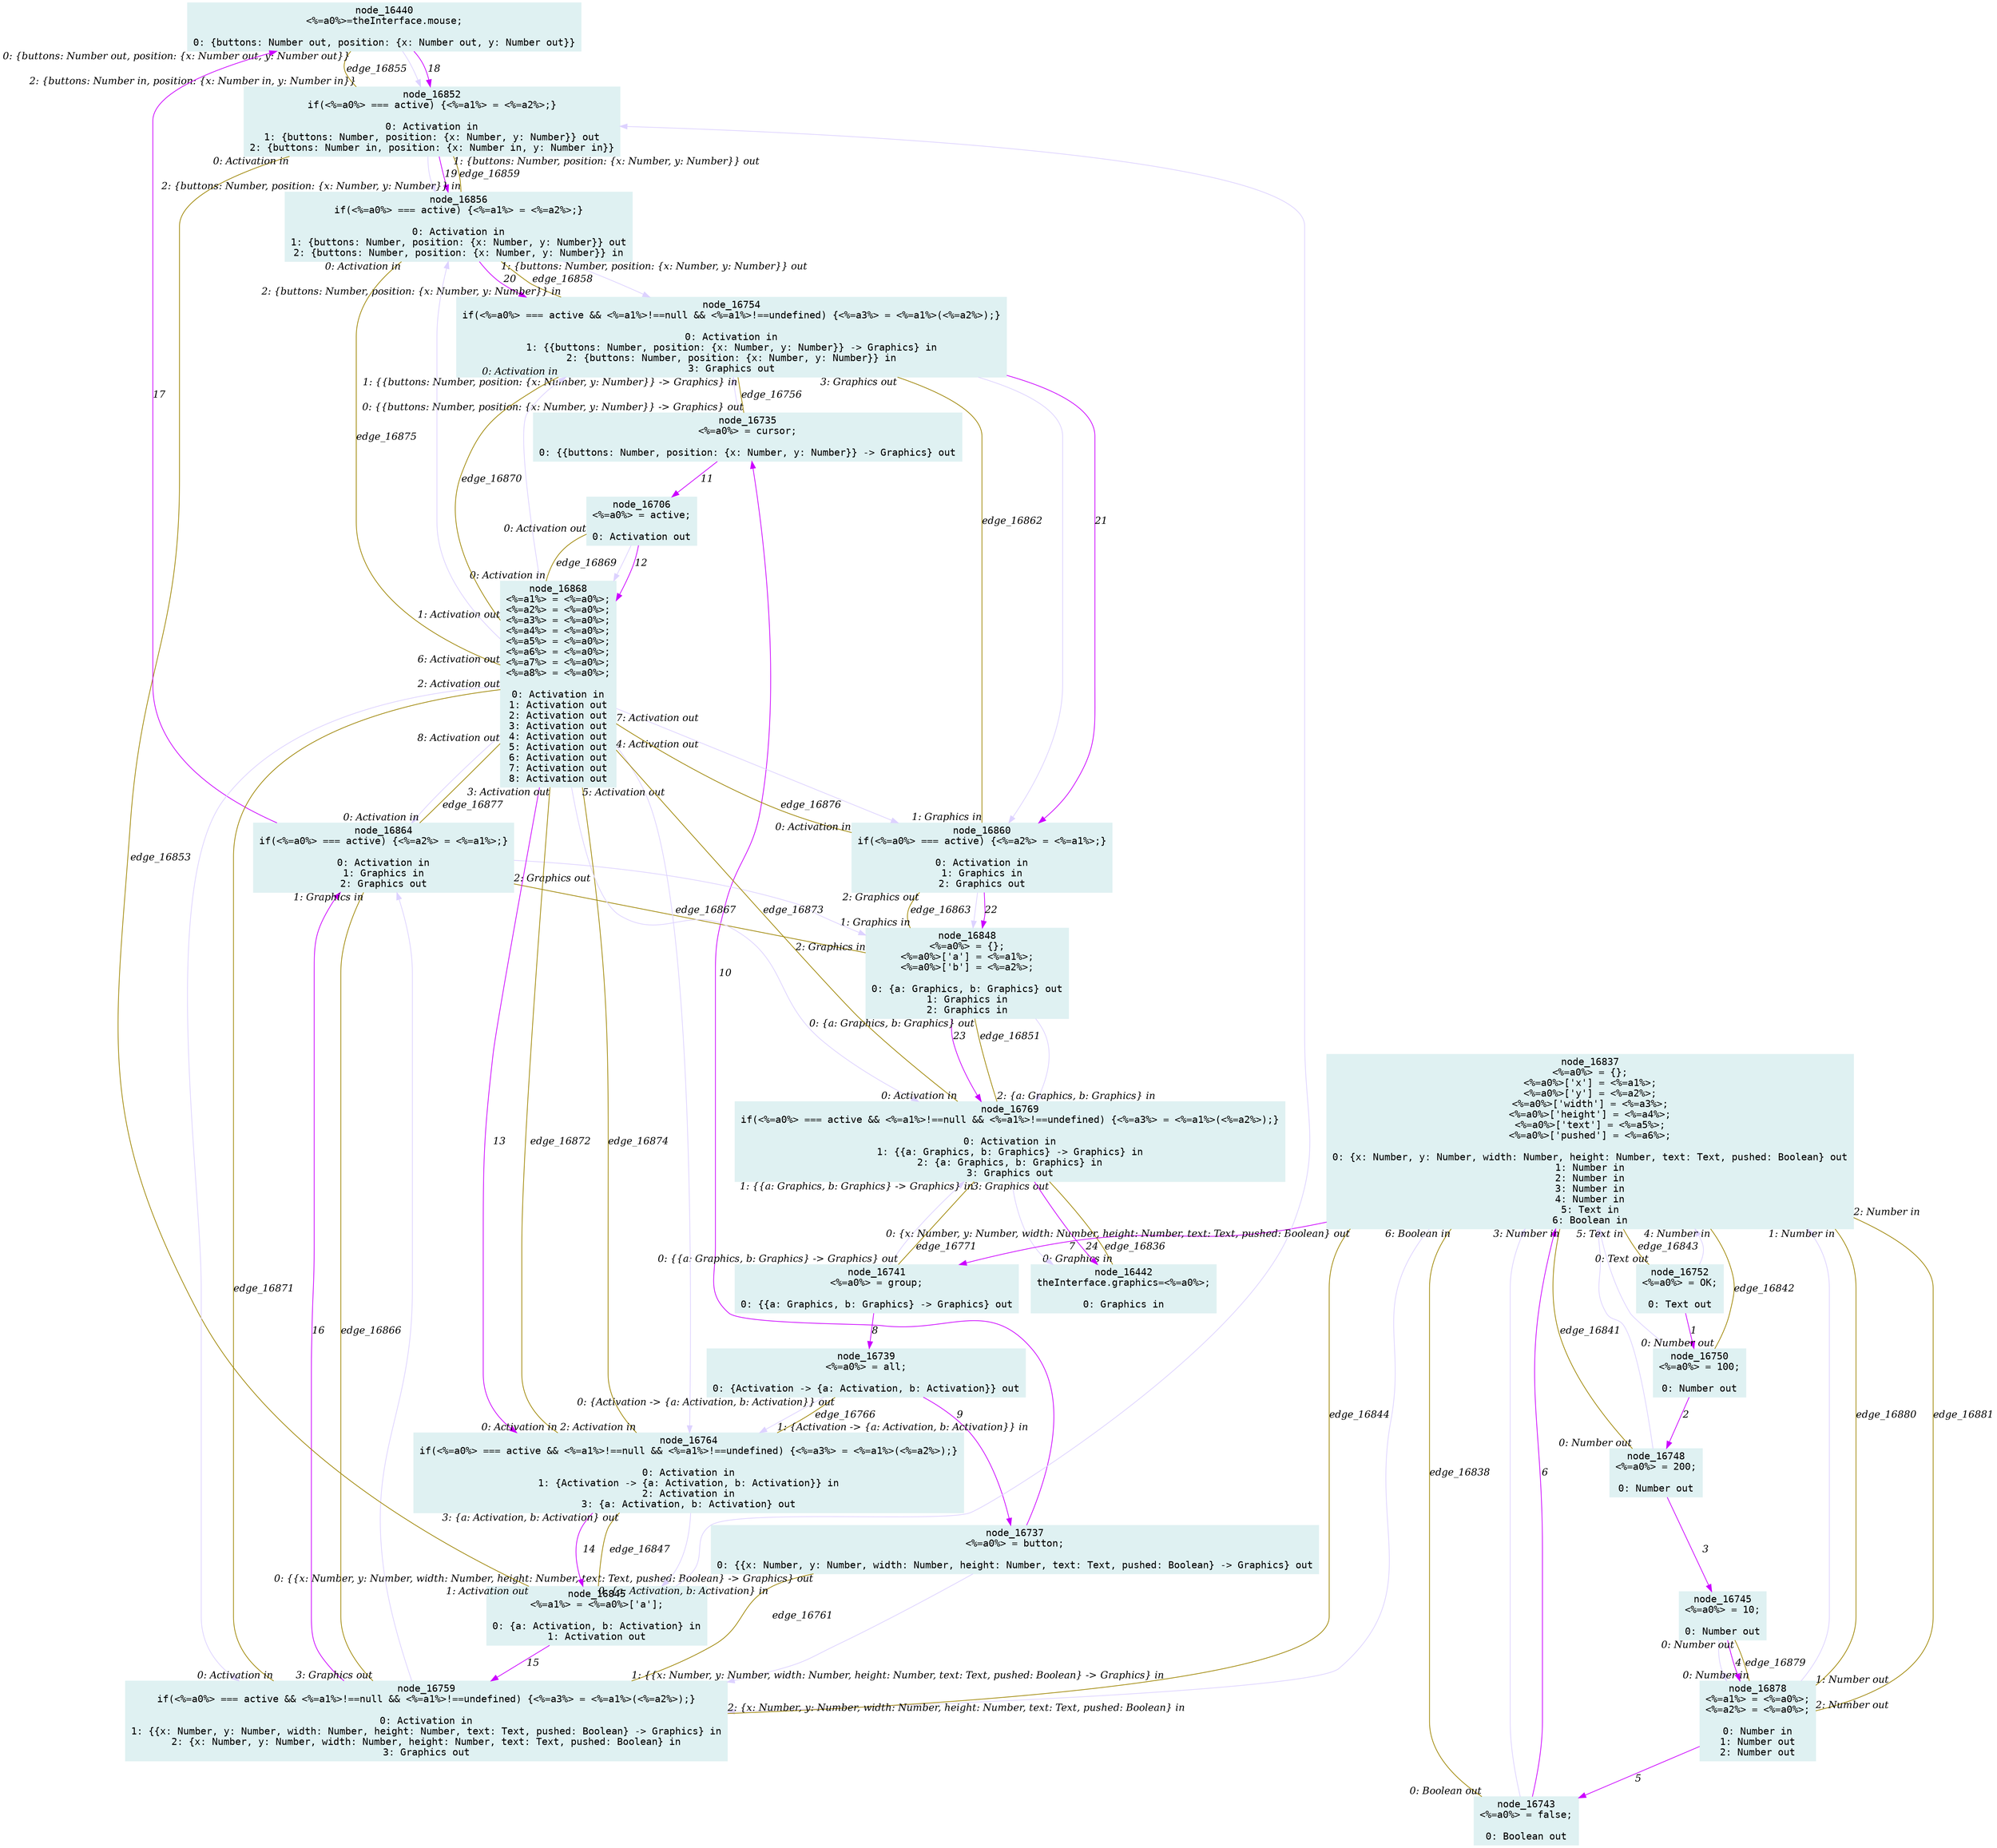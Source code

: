 digraph g{node_16440 [shape="box", style="filled", color="#dff1f2", fontname="Courier", label="node_16440
<%=a0%>=theInterface.mouse;

0: {buttons: Number out, position: {x: Number out, y: Number out}}" ]
node_16442 [shape="box", style="filled", color="#dff1f2", fontname="Courier", label="node_16442
theInterface.graphics=<%=a0%>;

0: Graphics in" ]
node_16706 [shape="box", style="filled", color="#dff1f2", fontname="Courier", label="node_16706
<%=a0%> = active;

0: Activation out" ]
node_16735 [shape="box", style="filled", color="#dff1f2", fontname="Courier", label="node_16735
<%=a0%> = cursor;

0: {{buttons: Number, position: {x: Number, y: Number}} -> Graphics} out" ]
node_16737 [shape="box", style="filled", color="#dff1f2", fontname="Courier", label="node_16737
<%=a0%> = button;

0: {{x: Number, y: Number, width: Number, height: Number, text: Text, pushed: Boolean} -> Graphics} out" ]
node_16739 [shape="box", style="filled", color="#dff1f2", fontname="Courier", label="node_16739
<%=a0%> = all;

0: {Activation -> {a: Activation, b: Activation}} out" ]
node_16741 [shape="box", style="filled", color="#dff1f2", fontname="Courier", label="node_16741
<%=a0%> = group;

0: {{a: Graphics, b: Graphics} -> Graphics} out" ]
node_16743 [shape="box", style="filled", color="#dff1f2", fontname="Courier", label="node_16743
<%=a0%> = false;

0: Boolean out" ]
node_16745 [shape="box", style="filled", color="#dff1f2", fontname="Courier", label="node_16745
<%=a0%> = 10;

0: Number out" ]
node_16748 [shape="box", style="filled", color="#dff1f2", fontname="Courier", label="node_16748
<%=a0%> = 200;

0: Number out" ]
node_16750 [shape="box", style="filled", color="#dff1f2", fontname="Courier", label="node_16750
<%=a0%> = 100;

0: Number out" ]
node_16752 [shape="box", style="filled", color="#dff1f2", fontname="Courier", label="node_16752
<%=a0%> = OK;

0: Text out" ]
node_16754 [shape="box", style="filled", color="#dff1f2", fontname="Courier", label="node_16754
if(<%=a0%> === active && <%=a1%>!==null && <%=a1%>!==undefined) {<%=a3%> = <%=a1%>(<%=a2%>);}

0: Activation in
1: {{buttons: Number, position: {x: Number, y: Number}} -> Graphics} in
2: {buttons: Number, position: {x: Number, y: Number}} in
3: Graphics out" ]
node_16759 [shape="box", style="filled", color="#dff1f2", fontname="Courier", label="node_16759
if(<%=a0%> === active && <%=a1%>!==null && <%=a1%>!==undefined) {<%=a3%> = <%=a1%>(<%=a2%>);}

0: Activation in
1: {{x: Number, y: Number, width: Number, height: Number, text: Text, pushed: Boolean} -> Graphics} in
2: {x: Number, y: Number, width: Number, height: Number, text: Text, pushed: Boolean} in
3: Graphics out" ]
node_16764 [shape="box", style="filled", color="#dff1f2", fontname="Courier", label="node_16764
if(<%=a0%> === active && <%=a1%>!==null && <%=a1%>!==undefined) {<%=a3%> = <%=a1%>(<%=a2%>);}

0: Activation in
1: {Activation -> {a: Activation, b: Activation}} in
2: Activation in
3: {a: Activation, b: Activation} out" ]
node_16769 [shape="box", style="filled", color="#dff1f2", fontname="Courier", label="node_16769
if(<%=a0%> === active && <%=a1%>!==null && <%=a1%>!==undefined) {<%=a3%> = <%=a1%>(<%=a2%>);}

0: Activation in
1: {{a: Graphics, b: Graphics} -> Graphics} in
2: {a: Graphics, b: Graphics} in
3: Graphics out" ]
node_16837 [shape="box", style="filled", color="#dff1f2", fontname="Courier", label="node_16837
<%=a0%> = {};
<%=a0%>['x'] = <%=a1%>;
<%=a0%>['y'] = <%=a2%>;
<%=a0%>['width'] = <%=a3%>;
<%=a0%>['height'] = <%=a4%>;
<%=a0%>['text'] = <%=a5%>;
<%=a0%>['pushed'] = <%=a6%>;

0: {x: Number, y: Number, width: Number, height: Number, text: Text, pushed: Boolean} out
1: Number in
2: Number in
3: Number in
4: Number in
5: Text in
6: Boolean in" ]
node_16845 [shape="box", style="filled", color="#dff1f2", fontname="Courier", label="node_16845
<%=a1%> = <%=a0%>['a'];

0: {a: Activation, b: Activation} in
1: Activation out" ]
node_16848 [shape="box", style="filled", color="#dff1f2", fontname="Courier", label="node_16848
<%=a0%> = {};
<%=a0%>['a'] = <%=a1%>;
<%=a0%>['b'] = <%=a2%>;

0: {a: Graphics, b: Graphics} out
1: Graphics in
2: Graphics in" ]
node_16852 [shape="box", style="filled", color="#dff1f2", fontname="Courier", label="node_16852
if(<%=a0%> === active) {<%=a1%> = <%=a2%>;}

0: Activation in
1: {buttons: Number, position: {x: Number, y: Number}} out
2: {buttons: Number in, position: {x: Number in, y: Number in}}" ]
node_16856 [shape="box", style="filled", color="#dff1f2", fontname="Courier", label="node_16856
if(<%=a0%> === active) {<%=a1%> = <%=a2%>;}

0: Activation in
1: {buttons: Number, position: {x: Number, y: Number}} out
2: {buttons: Number, position: {x: Number, y: Number}} in" ]
node_16860 [shape="box", style="filled", color="#dff1f2", fontname="Courier", label="node_16860
if(<%=a0%> === active) {<%=a2%> = <%=a1%>;}

0: Activation in
1: Graphics in
2: Graphics out" ]
node_16864 [shape="box", style="filled", color="#dff1f2", fontname="Courier", label="node_16864
if(<%=a0%> === active) {<%=a2%> = <%=a1%>;}

0: Activation in
1: Graphics in
2: Graphics out" ]
node_16868 [shape="box", style="filled", color="#dff1f2", fontname="Courier", label="node_16868
<%=a1%> = <%=a0%>;
<%=a2%> = <%=a0%>;
<%=a3%> = <%=a0%>;
<%=a4%> = <%=a0%>;
<%=a5%> = <%=a0%>;
<%=a6%> = <%=a0%>;
<%=a7%> = <%=a0%>;
<%=a8%> = <%=a0%>;

0: Activation in
1: Activation out
2: Activation out
3: Activation out
4: Activation out
5: Activation out
6: Activation out
7: Activation out
8: Activation out" ]
node_16878 [shape="box", style="filled", color="#dff1f2", fontname="Courier", label="node_16878
<%=a1%> = <%=a0%>;
<%=a2%> = <%=a0%>;

0: Number in
1: Number out
2: Number out" ]
node_16769 -> node_16442 [dir=forward, arrowHead=normal, fontname="Times-Italic", arrowsize=1, color="#ddd2ff", label="",  headlabel="", taillabel="" ]
node_16848 -> node_16769 [dir=forward, arrowHead=normal, fontname="Times-Italic", arrowsize=1, color="#ddd2ff", label="",  headlabel="", taillabel="" ]
node_16860 -> node_16848 [dir=forward, arrowHead=normal, fontname="Times-Italic", arrowsize=1, color="#ddd2ff", label="",  headlabel="", taillabel="" ]
node_16754 -> node_16860 [dir=forward, arrowHead=normal, fontname="Times-Italic", arrowsize=1, color="#ddd2ff", label="",  headlabel="", taillabel="" ]
node_16856 -> node_16754 [dir=forward, arrowHead=normal, fontname="Times-Italic", arrowsize=1, color="#ddd2ff", label="",  headlabel="", taillabel="" ]
node_16852 -> node_16856 [dir=forward, arrowHead=normal, fontname="Times-Italic", arrowsize=1, color="#ddd2ff", label="",  headlabel="", taillabel="" ]
node_16440 -> node_16852 [dir=forward, arrowHead=normal, fontname="Times-Italic", arrowsize=1, color="#ddd2ff", label="",  headlabel="", taillabel="" ]
node_16864 -> node_16848 [dir=forward, arrowHead=normal, fontname="Times-Italic", arrowsize=1, color="#ddd2ff", label="",  headlabel="", taillabel="" ]
node_16759 -> node_16864 [dir=forward, arrowHead=normal, fontname="Times-Italic", arrowsize=1, color="#ddd2ff", label="",  headlabel="", taillabel="" ]
node_16845 -> node_16852 [dir=forward, arrowHead=normal, fontname="Times-Italic", arrowsize=1, color="#ddd2ff", label="",  headlabel="", taillabel="" ]
node_16764 -> node_16845 [dir=forward, arrowHead=normal, fontname="Times-Italic", arrowsize=1, color="#ddd2ff", label="",  headlabel="", taillabel="" ]
node_16868 -> node_16754 [dir=forward, arrowHead=normal, fontname="Times-Italic", arrowsize=1, color="#ddd2ff", label="",  headlabel="", taillabel="" ]
node_16868 -> node_16759 [dir=forward, arrowHead=normal, fontname="Times-Italic", arrowsize=1, color="#ddd2ff", label="",  headlabel="", taillabel="" ]
node_16868 -> node_16764 [dir=forward, arrowHead=normal, fontname="Times-Italic", arrowsize=1, color="#ddd2ff", label="",  headlabel="", taillabel="" ]
node_16868 -> node_16769 [dir=forward, arrowHead=normal, fontname="Times-Italic", arrowsize=1, color="#ddd2ff", label="",  headlabel="", taillabel="" ]
node_16868 -> node_16856 [dir=forward, arrowHead=normal, fontname="Times-Italic", arrowsize=1, color="#ddd2ff", label="",  headlabel="", taillabel="" ]
node_16868 -> node_16860 [dir=forward, arrowHead=normal, fontname="Times-Italic", arrowsize=1, color="#ddd2ff", label="",  headlabel="", taillabel="" ]
node_16868 -> node_16864 [dir=forward, arrowHead=normal, fontname="Times-Italic", arrowsize=1, color="#ddd2ff", label="",  headlabel="", taillabel="" ]
node_16706 -> node_16868 [dir=forward, arrowHead=normal, fontname="Times-Italic", arrowsize=1, color="#ddd2ff", label="",  headlabel="", taillabel="" ]
node_16735 -> node_16754 [dir=forward, arrowHead=normal, fontname="Times-Italic", arrowsize=1, color="#ddd2ff", label="",  headlabel="", taillabel="" ]
node_16737 -> node_16759 [dir=forward, arrowHead=normal, fontname="Times-Italic", arrowsize=1, color="#ddd2ff", label="",  headlabel="", taillabel="" ]
node_16739 -> node_16764 [dir=forward, arrowHead=normal, fontname="Times-Italic", arrowsize=1, color="#ddd2ff", label="",  headlabel="", taillabel="" ]
node_16741 -> node_16769 [dir=forward, arrowHead=normal, fontname="Times-Italic", arrowsize=1, color="#ddd2ff", label="",  headlabel="", taillabel="" ]
node_16837 -> node_16759 [dir=forward, arrowHead=normal, fontname="Times-Italic", arrowsize=1, color="#ddd2ff", label="",  headlabel="", taillabel="" ]
node_16743 -> node_16837 [dir=forward, arrowHead=normal, fontname="Times-Italic", arrowsize=1, color="#ddd2ff", label="",  headlabel="", taillabel="" ]
node_16878 -> node_16837 [dir=forward, arrowHead=normal, fontname="Times-Italic", arrowsize=1, color="#ddd2ff", label="",  headlabel="", taillabel="" ]
node_16745 -> node_16878 [dir=forward, arrowHead=normal, fontname="Times-Italic", arrowsize=1, color="#ddd2ff", label="",  headlabel="", taillabel="" ]
node_16748 -> node_16837 [dir=forward, arrowHead=normal, fontname="Times-Italic", arrowsize=1, color="#ddd2ff", label="",  headlabel="", taillabel="" ]
node_16750 -> node_16837 [dir=forward, arrowHead=normal, fontname="Times-Italic", arrowsize=1, color="#ddd2ff", label="",  headlabel="", taillabel="" ]
node_16752 -> node_16837 [dir=forward, arrowHead=normal, fontname="Times-Italic", arrowsize=1, color="#ddd2ff", label="",  headlabel="", taillabel="" ]
node_16752 -> node_16750 [dir=forward, arrowHead=normal, fontname="Times-Italic", arrowsize=1, color="#cc00ff", label="1",  headlabel="", taillabel="" ]
node_16750 -> node_16748 [dir=forward, arrowHead=normal, fontname="Times-Italic", arrowsize=1, color="#cc00ff", label="2",  headlabel="", taillabel="" ]
node_16748 -> node_16745 [dir=forward, arrowHead=normal, fontname="Times-Italic", arrowsize=1, color="#cc00ff", label="3",  headlabel="", taillabel="" ]
node_16745 -> node_16878 [dir=forward, arrowHead=normal, fontname="Times-Italic", arrowsize=1, color="#cc00ff", label="4",  headlabel="", taillabel="" ]
node_16878 -> node_16743 [dir=forward, arrowHead=normal, fontname="Times-Italic", arrowsize=1, color="#cc00ff", label="5",  headlabel="", taillabel="" ]
node_16743 -> node_16837 [dir=forward, arrowHead=normal, fontname="Times-Italic", arrowsize=1, color="#cc00ff", label="6",  headlabel="", taillabel="" ]
node_16837 -> node_16741 [dir=forward, arrowHead=normal, fontname="Times-Italic", arrowsize=1, color="#cc00ff", label="7",  headlabel="", taillabel="" ]
node_16741 -> node_16739 [dir=forward, arrowHead=normal, fontname="Times-Italic", arrowsize=1, color="#cc00ff", label="8",  headlabel="", taillabel="" ]
node_16739 -> node_16737 [dir=forward, arrowHead=normal, fontname="Times-Italic", arrowsize=1, color="#cc00ff", label="9",  headlabel="", taillabel="" ]
node_16737 -> node_16735 [dir=forward, arrowHead=normal, fontname="Times-Italic", arrowsize=1, color="#cc00ff", label="10",  headlabel="", taillabel="" ]
node_16735 -> node_16706 [dir=forward, arrowHead=normal, fontname="Times-Italic", arrowsize=1, color="#cc00ff", label="11",  headlabel="", taillabel="" ]
node_16706 -> node_16868 [dir=forward, arrowHead=normal, fontname="Times-Italic", arrowsize=1, color="#cc00ff", label="12",  headlabel="", taillabel="" ]
node_16868 -> node_16764 [dir=forward, arrowHead=normal, fontname="Times-Italic", arrowsize=1, color="#cc00ff", label="13",  headlabel="", taillabel="" ]
node_16764 -> node_16845 [dir=forward, arrowHead=normal, fontname="Times-Italic", arrowsize=1, color="#cc00ff", label="14",  headlabel="", taillabel="" ]
node_16845 -> node_16759 [dir=forward, arrowHead=normal, fontname="Times-Italic", arrowsize=1, color="#cc00ff", label="15",  headlabel="", taillabel="" ]
node_16759 -> node_16864 [dir=forward, arrowHead=normal, fontname="Times-Italic", arrowsize=1, color="#cc00ff", label="16",  headlabel="", taillabel="" ]
node_16864 -> node_16440 [dir=forward, arrowHead=normal, fontname="Times-Italic", arrowsize=1, color="#cc00ff", label="17",  headlabel="", taillabel="" ]
node_16440 -> node_16852 [dir=forward, arrowHead=normal, fontname="Times-Italic", arrowsize=1, color="#cc00ff", label="18",  headlabel="", taillabel="" ]
node_16852 -> node_16856 [dir=forward, arrowHead=normal, fontname="Times-Italic", arrowsize=1, color="#cc00ff", label="19",  headlabel="", taillabel="" ]
node_16856 -> node_16754 [dir=forward, arrowHead=normal, fontname="Times-Italic", arrowsize=1, color="#cc00ff", label="20",  headlabel="", taillabel="" ]
node_16754 -> node_16860 [dir=forward, arrowHead=normal, fontname="Times-Italic", arrowsize=1, color="#cc00ff", label="21",  headlabel="", taillabel="" ]
node_16860 -> node_16848 [dir=forward, arrowHead=normal, fontname="Times-Italic", arrowsize=1, color="#cc00ff", label="22",  headlabel="", taillabel="" ]
node_16848 -> node_16769 [dir=forward, arrowHead=normal, fontname="Times-Italic", arrowsize=1, color="#cc00ff", label="23",  headlabel="", taillabel="" ]
node_16769 -> node_16442 [dir=forward, arrowHead=normal, fontname="Times-Italic", arrowsize=1, color="#cc00ff", label="24",  headlabel="", taillabel="" ]
node_16754 -> node_16735 [dir=none, arrowHead=none, fontname="Times-Italic", arrowsize=1, color="#9d8400", label="edge_16756",  headlabel="0: {{buttons: Number, position: {x: Number, y: Number}} -> Graphics} out", taillabel="1: {{buttons: Number, position: {x: Number, y: Number}} -> Graphics} in" ]
node_16759 -> node_16737 [dir=none, arrowHead=none, fontname="Times-Italic", arrowsize=1, color="#9d8400", label="edge_16761",  headlabel="0: {{x: Number, y: Number, width: Number, height: Number, text: Text, pushed: Boolean} -> Graphics} out", taillabel="1: {{x: Number, y: Number, width: Number, height: Number, text: Text, pushed: Boolean} -> Graphics} in" ]
node_16764 -> node_16739 [dir=none, arrowHead=none, fontname="Times-Italic", arrowsize=1, color="#9d8400", label="edge_16766",  headlabel="0: {Activation -> {a: Activation, b: Activation}} out", taillabel="1: {Activation -> {a: Activation, b: Activation}} in" ]
node_16769 -> node_16741 [dir=none, arrowHead=none, fontname="Times-Italic", arrowsize=1, color="#9d8400", label="edge_16771",  headlabel="0: {{a: Graphics, b: Graphics} -> Graphics} out", taillabel="1: {{a: Graphics, b: Graphics} -> Graphics} in" ]
node_16442 -> node_16769 [dir=none, arrowHead=none, fontname="Times-Italic", arrowsize=1, color="#9d8400", label="edge_16836",  headlabel="3: Graphics out", taillabel="0: Graphics in" ]
node_16837 -> node_16743 [dir=none, arrowHead=none, fontname="Times-Italic", arrowsize=1, color="#9d8400", label="edge_16838",  headlabel="0: Boolean out", taillabel="6: Boolean in" ]
node_16837 -> node_16748 [dir=none, arrowHead=none, fontname="Times-Italic", arrowsize=1, color="#9d8400", label="edge_16841",  headlabel="0: Number out", taillabel="3: Number in" ]
node_16837 -> node_16750 [dir=none, arrowHead=none, fontname="Times-Italic", arrowsize=1, color="#9d8400", label="edge_16842",  headlabel="0: Number out", taillabel="4: Number in" ]
node_16837 -> node_16752 [dir=none, arrowHead=none, fontname="Times-Italic", arrowsize=1, color="#9d8400", label="edge_16843",  headlabel="0: Text out", taillabel="5: Text in" ]
node_16837 -> node_16759 [dir=none, arrowHead=none, fontname="Times-Italic", arrowsize=1, color="#9d8400", label="edge_16844",  headlabel="2: {x: Number, y: Number, width: Number, height: Number, text: Text, pushed: Boolean} in", taillabel="0: {x: Number, y: Number, width: Number, height: Number, text: Text, pushed: Boolean} out" ]
node_16845 -> node_16764 [dir=none, arrowHead=none, fontname="Times-Italic", arrowsize=1, color="#9d8400", label="edge_16847",  headlabel="3: {a: Activation, b: Activation} out", taillabel="0: {a: Activation, b: Activation} in" ]
node_16848 -> node_16769 [dir=none, arrowHead=none, fontname="Times-Italic", arrowsize=1, color="#9d8400", label="edge_16851",  headlabel="2: {a: Graphics, b: Graphics} in", taillabel="0: {a: Graphics, b: Graphics} out" ]
node_16852 -> node_16845 [dir=none, arrowHead=none, fontname="Times-Italic", arrowsize=1, color="#9d8400", label="edge_16853",  headlabel="1: Activation out", taillabel="0: Activation in" ]
node_16852 -> node_16440 [dir=none, arrowHead=none, fontname="Times-Italic", arrowsize=1, color="#9d8400", label="edge_16855",  headlabel="0: {buttons: Number out, position: {x: Number out, y: Number out}}", taillabel="2: {buttons: Number in, position: {x: Number in, y: Number in}}" ]
node_16856 -> node_16754 [dir=none, arrowHead=none, fontname="Times-Italic", arrowsize=1, color="#9d8400", label="edge_16858",  headlabel="2: {buttons: Number, position: {x: Number, y: Number}} in", taillabel="1: {buttons: Number, position: {x: Number, y: Number}} out" ]
node_16856 -> node_16852 [dir=none, arrowHead=none, fontname="Times-Italic", arrowsize=1, color="#9d8400", label="edge_16859",  headlabel="1: {buttons: Number, position: {x: Number, y: Number}} out", taillabel="2: {buttons: Number, position: {x: Number, y: Number}} in" ]
node_16860 -> node_16754 [dir=none, arrowHead=none, fontname="Times-Italic", arrowsize=1, color="#9d8400", label="edge_16862",  headlabel="3: Graphics out", taillabel="1: Graphics in" ]
node_16860 -> node_16848 [dir=none, arrowHead=none, fontname="Times-Italic", arrowsize=1, color="#9d8400", label="edge_16863",  headlabel="1: Graphics in", taillabel="2: Graphics out" ]
node_16864 -> node_16759 [dir=none, arrowHead=none, fontname="Times-Italic", arrowsize=1, color="#9d8400", label="edge_16866",  headlabel="3: Graphics out", taillabel="1: Graphics in" ]
node_16864 -> node_16848 [dir=none, arrowHead=none, fontname="Times-Italic", arrowsize=1, color="#9d8400", label="edge_16867",  headlabel="2: Graphics in", taillabel="2: Graphics out" ]
node_16706 -> node_16868 [dir=none, arrowHead=none, fontname="Times-Italic", arrowsize=1, color="#9d8400", label="edge_16869",  headlabel="0: Activation in", taillabel="0: Activation out" ]
node_16868 -> node_16754 [dir=none, arrowHead=none, fontname="Times-Italic", arrowsize=1, color="#9d8400", label="edge_16870",  headlabel="0: Activation in", taillabel="1: Activation out" ]
node_16868 -> node_16759 [dir=none, arrowHead=none, fontname="Times-Italic", arrowsize=1, color="#9d8400", label="edge_16871",  headlabel="0: Activation in", taillabel="2: Activation out" ]
node_16868 -> node_16764 [dir=none, arrowHead=none, fontname="Times-Italic", arrowsize=1, color="#9d8400", label="edge_16872",  headlabel="0: Activation in", taillabel="3: Activation out" ]
node_16868 -> node_16769 [dir=none, arrowHead=none, fontname="Times-Italic", arrowsize=1, color="#9d8400", label="edge_16873",  headlabel="0: Activation in", taillabel="4: Activation out" ]
node_16868 -> node_16764 [dir=none, arrowHead=none, fontname="Times-Italic", arrowsize=1, color="#9d8400", label="edge_16874",  headlabel="2: Activation in", taillabel="5: Activation out" ]
node_16868 -> node_16856 [dir=none, arrowHead=none, fontname="Times-Italic", arrowsize=1, color="#9d8400", label="edge_16875",  headlabel="0: Activation in", taillabel="6: Activation out" ]
node_16868 -> node_16860 [dir=none, arrowHead=none, fontname="Times-Italic", arrowsize=1, color="#9d8400", label="edge_16876",  headlabel="0: Activation in", taillabel="7: Activation out" ]
node_16868 -> node_16864 [dir=none, arrowHead=none, fontname="Times-Italic", arrowsize=1, color="#9d8400", label="edge_16877",  headlabel="0: Activation in", taillabel="8: Activation out" ]
node_16745 -> node_16878 [dir=none, arrowHead=none, fontname="Times-Italic", arrowsize=1, color="#9d8400", label="edge_16879",  headlabel="0: Number in", taillabel="0: Number out" ]
node_16878 -> node_16837 [dir=none, arrowHead=none, fontname="Times-Italic", arrowsize=1, color="#9d8400", label="edge_16880",  headlabel="1: Number in", taillabel="1: Number out" ]
node_16878 -> node_16837 [dir=none, arrowHead=none, fontname="Times-Italic", arrowsize=1, color="#9d8400", label="edge_16881",  headlabel="2: Number in", taillabel="2: Number out" ]
}